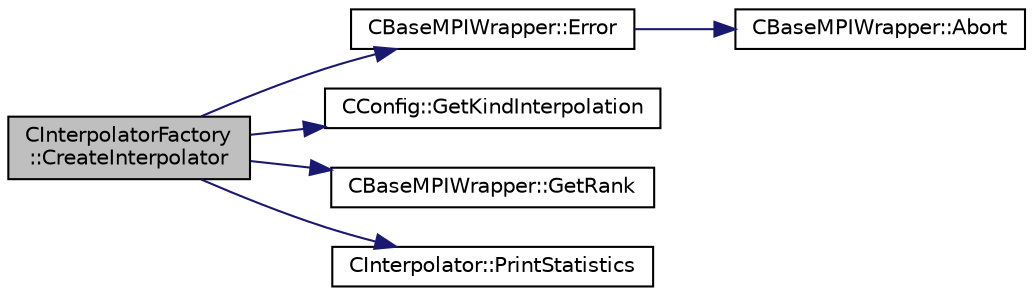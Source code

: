 digraph "CInterpolatorFactory::CreateInterpolator"
{
 // LATEX_PDF_SIZE
  edge [fontname="Helvetica",fontsize="10",labelfontname="Helvetica",labelfontsize="10"];
  node [fontname="Helvetica",fontsize="10",shape=record];
  rankdir="LR";
  Node1 [label="CInterpolatorFactory\l::CreateInterpolator",height=0.2,width=0.4,color="black", fillcolor="grey75", style="filled", fontcolor="black",tooltip="Factory method for CInterpolator objects."];
  Node1 -> Node2 [color="midnightblue",fontsize="10",style="solid",fontname="Helvetica"];
  Node2 [label="CBaseMPIWrapper::Error",height=0.2,width=0.4,color="black", fillcolor="white", style="filled",URL="$classCBaseMPIWrapper.html#a04457c47629bda56704e6a8804833eeb",tooltip=" "];
  Node2 -> Node3 [color="midnightblue",fontsize="10",style="solid",fontname="Helvetica"];
  Node3 [label="CBaseMPIWrapper::Abort",height=0.2,width=0.4,color="black", fillcolor="white", style="filled",URL="$classCBaseMPIWrapper.html#af7297d861dca86b45cf561b6ab642e8f",tooltip=" "];
  Node1 -> Node4 [color="midnightblue",fontsize="10",style="solid",fontname="Helvetica"];
  Node4 [label="CConfig::GetKindInterpolation",height=0.2,width=0.4,color="black", fillcolor="white", style="filled",URL="$classCConfig.html#a9368763b88c401c8563ec7add42139e6",tooltip="Get the interpolation method used for matching between zones."];
  Node1 -> Node5 [color="midnightblue",fontsize="10",style="solid",fontname="Helvetica"];
  Node5 [label="CBaseMPIWrapper::GetRank",height=0.2,width=0.4,color="black", fillcolor="white", style="filled",URL="$classCBaseMPIWrapper.html#a63e1f265b788b4e56cb7ebdeba29b78e",tooltip=" "];
  Node1 -> Node6 [color="midnightblue",fontsize="10",style="solid",fontname="Helvetica"];
  Node6 [label="CInterpolator::PrintStatistics",height=0.2,width=0.4,color="black", fillcolor="white", style="filled",URL="$classCInterpolator.html#ac9bd7064962ecd667a9922ed6dfccd93",tooltip="Print information about the interpolation."];
}
